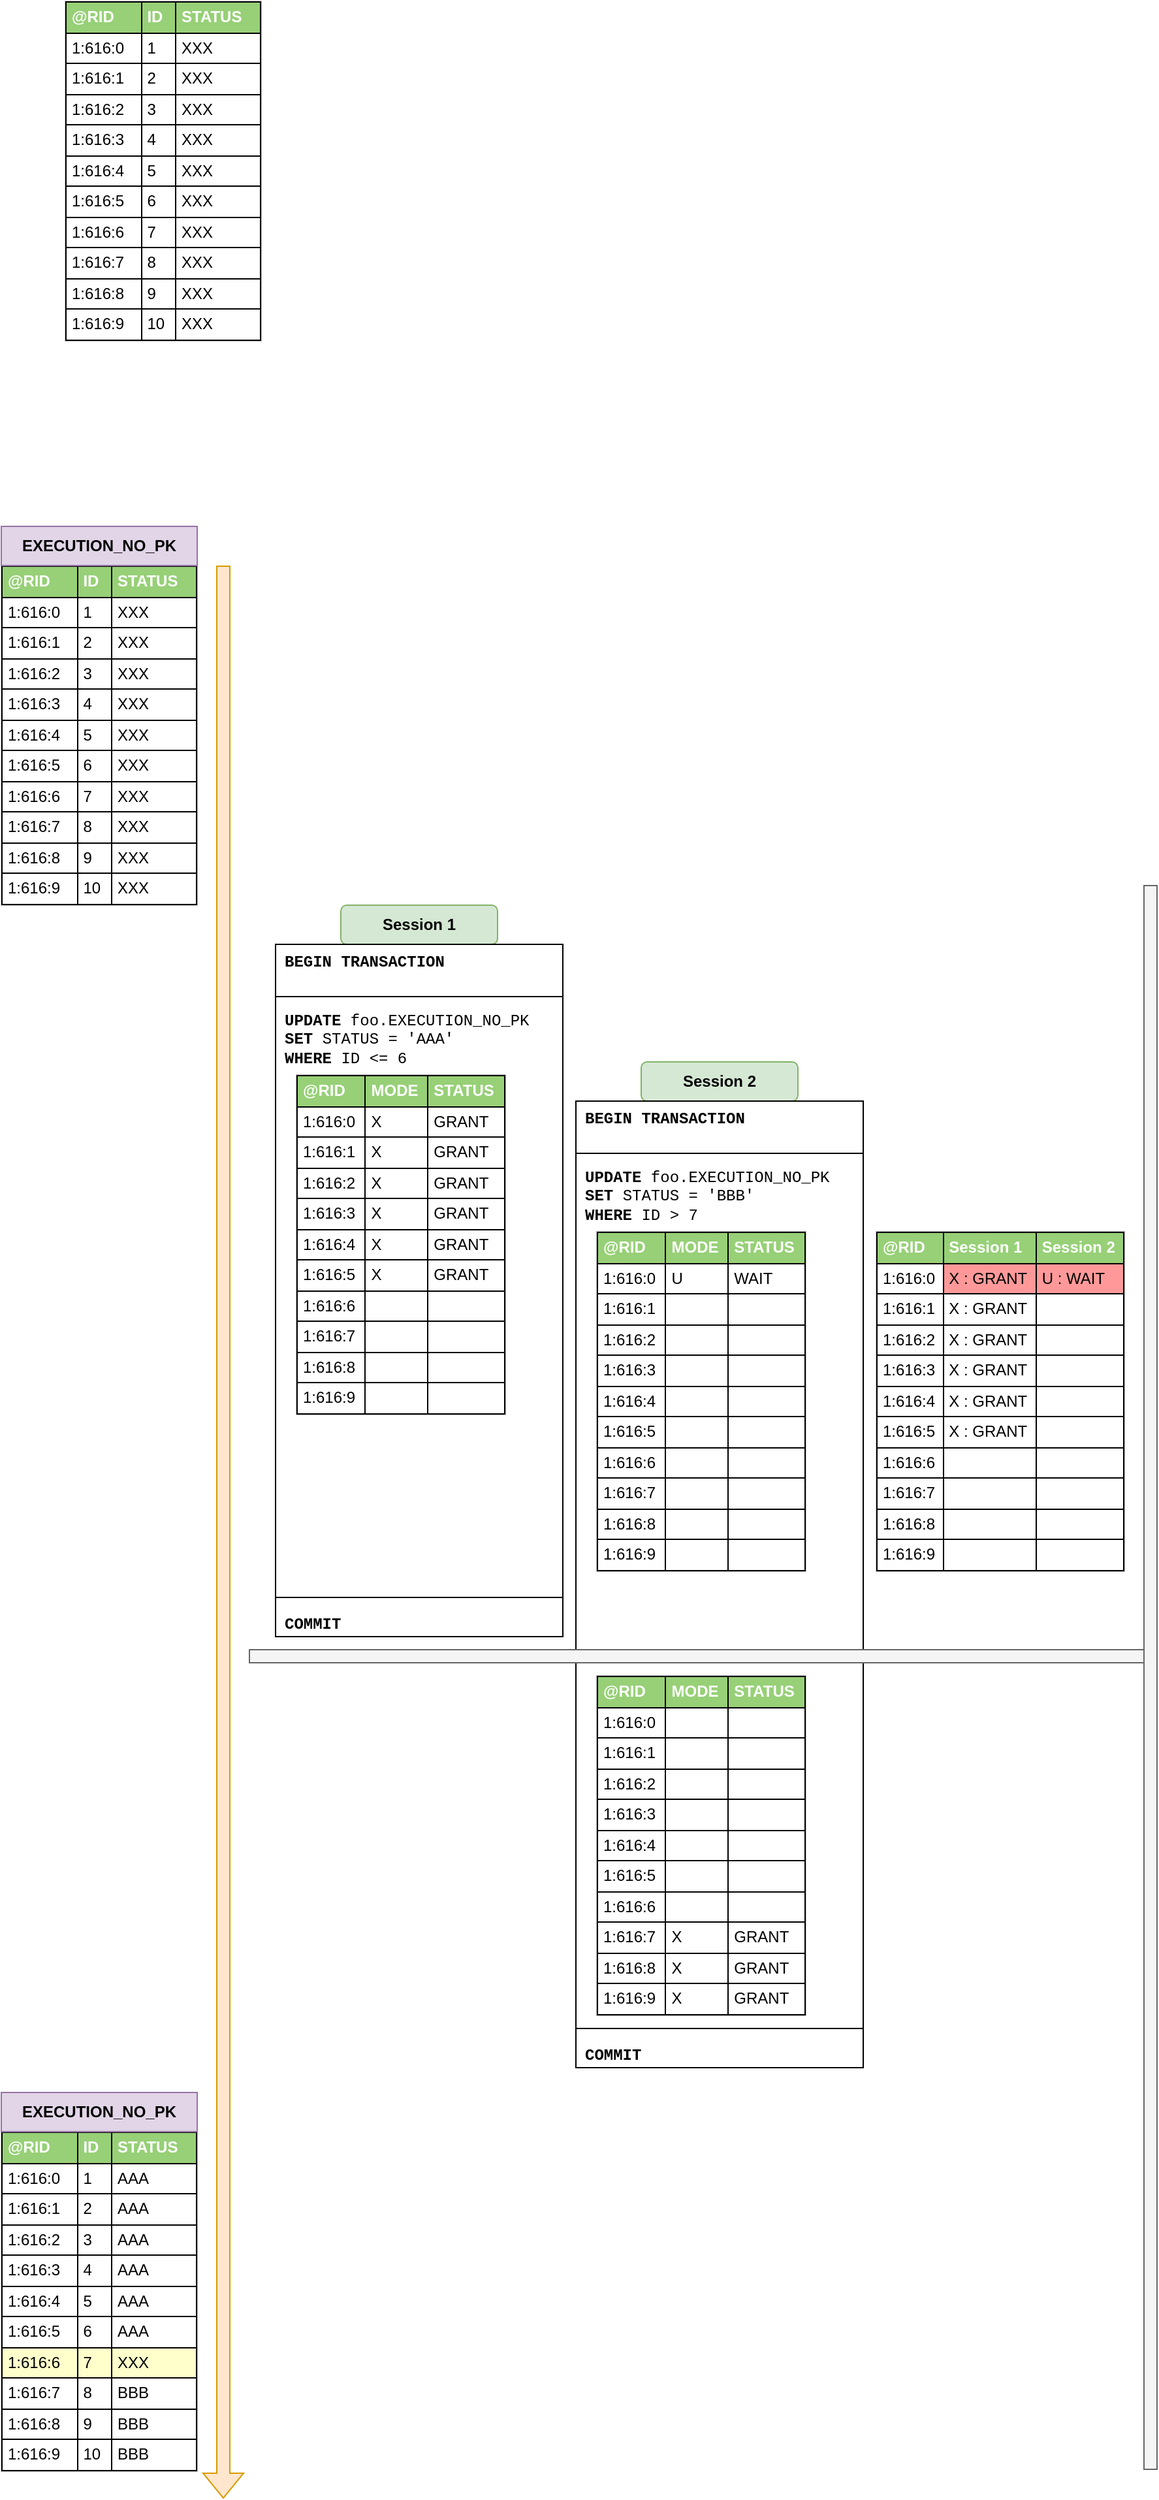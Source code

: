 <mxfile version="21.1.2" type="device" pages="2">
  <diagram id="53I4qKDEr6kbqqrc6_xm" name="NO INDEX">
    <mxGraphModel dx="1101" dy="1632" grid="0" gridSize="10" guides="1" tooltips="1" connect="1" arrows="1" fold="1" page="0" pageScale="1" pageWidth="827" pageHeight="1169" math="0" shadow="0">
      <root>
        <mxCell id="0" />
        <mxCell id="1" parent="0" />
        <mxCell id="HQeD0uwobpxXqa37XLjR-2" value="&lt;div&gt;&lt;b&gt;UPDATE &lt;/b&gt;foo.EXECUTION_NO_PK&lt;/div&gt;&lt;div&gt;&lt;b&gt;SET &lt;/b&gt;STATUS = &#39;AAA&#39;&lt;/div&gt;&lt;div&gt;&lt;b&gt;WHERE &lt;/b&gt;ID &amp;lt;= 6&lt;/div&gt;" style="rounded=0;whiteSpace=wrap;html=1;labelBackgroundColor=none;align=left;verticalAlign=top;fontFamily=Courier New;spacingLeft=5;spacingBottom=5;spacingTop=5;" parent="1" vertex="1">
          <mxGeometry x="280" y="40" width="220" height="460" as="geometry" />
        </mxCell>
        <mxCell id="HQeD0uwobpxXqa37XLjR-4" value="Session 1" style="rounded=1;whiteSpace=wrap;html=1;labelBackgroundColor=none;fontFamily=Helvetica;fillColor=#d5e8d4;strokeColor=#82b366;fontStyle=1" parent="1" vertex="1">
          <mxGeometry x="330" y="-30" width="120" height="30" as="geometry" />
        </mxCell>
        <mxCell id="HQeD0uwobpxXqa37XLjR-5" value="Session 2" style="rounded=1;whiteSpace=wrap;html=1;labelBackgroundColor=none;fontFamily=Helvetica;fillColor=#d5e8d4;strokeColor=#82b366;fontStyle=1" parent="1" vertex="1">
          <mxGeometry x="560" y="90" width="120" height="30" as="geometry" />
        </mxCell>
        <mxCell id="HQeD0uwobpxXqa37XLjR-7" value="&lt;div&gt;&lt;b&gt;BEGIN TRANSACTION&lt;/b&gt;&lt;/div&gt;" style="rounded=0;whiteSpace=wrap;html=1;labelBackgroundColor=none;align=left;verticalAlign=top;fontFamily=Courier New;spacingLeft=5;spacingBottom=0;spacingTop=0;" parent="1" vertex="1">
          <mxGeometry x="280" width="220" height="40" as="geometry" />
        </mxCell>
        <mxCell id="HQeD0uwobpxXqa37XLjR-8" value="&lt;div&gt;&lt;b&gt;COMMIT&lt;/b&gt;&lt;/div&gt;" style="rounded=0;whiteSpace=wrap;html=1;labelBackgroundColor=none;align=left;verticalAlign=bottom;fontFamily=Courier New;spacingLeft=5;spacingBottom=0;spacingTop=0;" parent="1" vertex="1">
          <mxGeometry x="280" y="500" width="220" height="30" as="geometry" />
        </mxCell>
        <mxCell id="HQeD0uwobpxXqa37XLjR-10" value="&lt;table border=&quot;1&quot; width=&quot;100%&quot; height=&quot;100%&quot; cellpadding=&quot;4&quot; style=&quot;width: 100%; height: 100%; border-collapse: collapse; background-color: rgb(255, 255, 255); border: 1px solid rgb(0, 0, 0);&quot;&gt;&lt;tbody&gt;&lt;tr style=&quot;color: rgb(255, 255, 255);&quot;&gt;&lt;th style=&quot;background-color: rgb(151, 208, 119);&quot; align=&quot;left&quot;&gt;@RID&lt;/th&gt;&lt;th style=&quot;background-color: rgb(151, 208, 119);&quot; align=&quot;left&quot;&gt;MODE&lt;/th&gt;&lt;th style=&quot;background-color: rgb(151, 208, 119);&quot; align=&quot;left&quot;&gt;STATUS&lt;/th&gt;&lt;/tr&gt;&lt;tr style=&quot;&quot;&gt;&lt;td&gt;1:616:0&lt;/td&gt;&lt;td&gt;X&lt;/td&gt;&lt;td&gt;GRANT&lt;/td&gt;&lt;/tr&gt;&lt;tr style=&quot;&quot;&gt;&lt;td&gt;1:616:1&lt;br&gt;&lt;/td&gt;&lt;td&gt;X&lt;/td&gt;&lt;td&gt;GRANT&lt;br&gt;&lt;/td&gt;&lt;/tr&gt;&lt;tr style=&quot;&quot;&gt;&lt;td&gt;1:616:2&lt;br&gt;&lt;/td&gt;&lt;td&gt;X&lt;/td&gt;&lt;td&gt;GRANT&lt;br&gt;&lt;/td&gt;&lt;/tr&gt;&lt;tr style=&quot;&quot;&gt;&lt;td style=&quot;&quot;&gt;1:616:3&lt;br&gt;&lt;/td&gt;&lt;td style=&quot;&quot;&gt;X&lt;/td&gt;&lt;td style=&quot;&quot;&gt;GRANT&lt;br&gt;&lt;/td&gt;&lt;/tr&gt;&lt;tr&gt;&lt;td&gt;1:616:4&lt;br&gt;&lt;/td&gt;&lt;td&gt;X&lt;/td&gt;&lt;td&gt;GRANT&lt;br&gt;&lt;/td&gt;&lt;/tr&gt;&lt;tr&gt;&lt;td&gt;1:616:5&lt;br&gt;&lt;/td&gt;&lt;td&gt;X&lt;/td&gt;&lt;td&gt;GRANT&lt;br&gt;&lt;/td&gt;&lt;/tr&gt;&lt;tr&gt;&lt;td&gt;1:616:6&lt;br&gt;&lt;/td&gt;&lt;td&gt;&lt;br&gt;&lt;/td&gt;&lt;td&gt;&lt;br&gt;&lt;/td&gt;&lt;/tr&gt;&lt;tr&gt;&lt;td&gt;1:616:7&lt;br&gt;&lt;/td&gt;&lt;td&gt;&lt;br&gt;&lt;/td&gt;&lt;td&gt;&lt;br&gt;&lt;/td&gt;&lt;/tr&gt;&lt;tr&gt;&lt;td&gt;1:616:8&lt;br&gt;&lt;/td&gt;&lt;td&gt;&lt;br&gt;&lt;/td&gt;&lt;td&gt;&lt;br&gt;&lt;/td&gt;&lt;/tr&gt;&lt;tr&gt;&lt;td&gt;1:616:9&lt;br&gt;&lt;/td&gt;&lt;td&gt;&lt;br&gt;&lt;/td&gt;&lt;td&gt;&lt;br&gt;&lt;/td&gt;&lt;/tr&gt;&lt;/tbody&gt;&lt;/table&gt;" style="text;html=1;strokeColor=#c0c0c0;fillColor=#ffffff;overflow=fill;rounded=0;" parent="1" vertex="1">
          <mxGeometry x="296" y="100" width="160" height="260" as="geometry" />
        </mxCell>
        <mxCell id="HQeD0uwobpxXqa37XLjR-11" value="&lt;table border=&quot;1&quot; width=&quot;100%&quot; height=&quot;100%&quot; cellpadding=&quot;4&quot; style=&quot;width: 100%; height: 100%; border-collapse: collapse; background-color: rgb(255, 255, 255); border: 1px solid rgb(0, 0, 0);&quot;&gt;&lt;tbody&gt;&lt;tr style=&quot;color: rgb(255, 255, 255);&quot;&gt;&lt;th style=&quot;background-color: rgb(151, 208, 119);&quot; align=&quot;left&quot;&gt;@RID&lt;/th&gt;&lt;th style=&quot;background-color: rgb(151, 208, 119);&quot; align=&quot;left&quot;&gt;ID&lt;/th&gt;&lt;th style=&quot;background-color: rgb(151, 208, 119);&quot; align=&quot;left&quot;&gt;STATUS&lt;/th&gt;&lt;/tr&gt;&lt;tr style=&quot;&quot;&gt;&lt;td&gt;1:616:0&lt;/td&gt;&lt;td&gt;1&lt;/td&gt;&lt;td&gt;AAA&lt;/td&gt;&lt;/tr&gt;&lt;tr style=&quot;&quot;&gt;&lt;td&gt;1:616:1&lt;br&gt;&lt;/td&gt;&lt;td&gt;2&lt;/td&gt;&lt;td&gt;AAA&lt;/td&gt;&lt;/tr&gt;&lt;tr style=&quot;&quot;&gt;&lt;td&gt;1:616:2&lt;br&gt;&lt;/td&gt;&lt;td&gt;3&lt;/td&gt;&lt;td&gt;AAA&lt;/td&gt;&lt;/tr&gt;&lt;tr style=&quot;&quot;&gt;&lt;td style=&quot;&quot;&gt;1:616:3&lt;br&gt;&lt;/td&gt;&lt;td style=&quot;&quot;&gt;4&lt;/td&gt;&lt;td style=&quot;&quot;&gt;AAA&lt;/td&gt;&lt;/tr&gt;&lt;tr&gt;&lt;td&gt;1:616:4&lt;br&gt;&lt;/td&gt;&lt;td&gt;5&lt;/td&gt;&lt;td&gt;AAA&lt;/td&gt;&lt;/tr&gt;&lt;tr&gt;&lt;td&gt;1:616:5&lt;br&gt;&lt;/td&gt;&lt;td&gt;6&lt;/td&gt;&lt;td&gt;AAA&lt;/td&gt;&lt;/tr&gt;&lt;tr&gt;&lt;td style=&quot;background-color: rgb(255, 255, 204);&quot;&gt;1:616:6&lt;br&gt;&lt;/td&gt;&lt;td style=&quot;background-color: rgb(255, 255, 204);&quot;&gt;7&lt;/td&gt;&lt;td style=&quot;background-color: rgb(255, 255, 204);&quot;&gt;XXX&lt;br&gt;&lt;/td&gt;&lt;/tr&gt;&lt;tr&gt;&lt;td&gt;1:616:7&lt;br&gt;&lt;/td&gt;&lt;td&gt;8&lt;/td&gt;&lt;td&gt;BBB&lt;br&gt;&lt;/td&gt;&lt;/tr&gt;&lt;tr&gt;&lt;td&gt;1:616:8&lt;br&gt;&lt;/td&gt;&lt;td&gt;9&lt;/td&gt;&lt;td&gt;BBB&lt;/td&gt;&lt;/tr&gt;&lt;tr&gt;&lt;td&gt;1:616:9&lt;br&gt;&lt;/td&gt;&lt;td&gt;10&lt;/td&gt;&lt;td&gt;BBB&lt;/td&gt;&lt;/tr&gt;&lt;/tbody&gt;&lt;/table&gt;" style="text;html=1;strokeColor=#c0c0c0;fillColor=#ffffff;overflow=fill;rounded=0;" parent="1" vertex="1">
          <mxGeometry x="70" y="909" width="150" height="260" as="geometry" />
        </mxCell>
        <mxCell id="HQeD0uwobpxXqa37XLjR-12" value="&lt;div&gt;&lt;b&gt;BEGIN TRANSACTION&lt;/b&gt;&lt;/div&gt;" style="rounded=0;whiteSpace=wrap;html=1;labelBackgroundColor=none;align=left;verticalAlign=top;fontFamily=Courier New;spacingLeft=5;spacingBottom=0;spacingTop=0;" parent="1" vertex="1">
          <mxGeometry x="510" y="120" width="220" height="40" as="geometry" />
        </mxCell>
        <mxCell id="HQeD0uwobpxXqa37XLjR-13" value="&lt;div&gt;&lt;b&gt;UPDATE &lt;/b&gt;foo.EXECUTION_NO_PK&lt;/div&gt;&lt;div&gt;&lt;b&gt;SET &lt;/b&gt;STATUS = &#39;BBB&#39;&lt;/div&gt;&lt;div&gt;&lt;b&gt;WHERE &lt;/b&gt;ID &amp;gt; 7&lt;/div&gt;" style="rounded=0;whiteSpace=wrap;html=1;labelBackgroundColor=none;align=left;verticalAlign=top;fontFamily=Courier New;spacingLeft=5;spacingBottom=5;spacingTop=5;" parent="1" vertex="1">
          <mxGeometry x="510" y="160" width="220" height="670" as="geometry" />
        </mxCell>
        <mxCell id="HQeD0uwobpxXqa37XLjR-14" value="&lt;div&gt;&lt;b&gt;COMMIT&lt;/b&gt;&lt;/div&gt;" style="rounded=0;whiteSpace=wrap;html=1;labelBackgroundColor=none;align=left;verticalAlign=bottom;fontFamily=Courier New;spacingLeft=5;spacingBottom=0;spacingTop=0;" parent="1" vertex="1">
          <mxGeometry x="510" y="830" width="220" height="30" as="geometry" />
        </mxCell>
        <mxCell id="HQeD0uwobpxXqa37XLjR-15" value="&lt;table border=&quot;1&quot; width=&quot;100%&quot; height=&quot;100%&quot; cellpadding=&quot;4&quot; style=&quot;width: 100%; height: 100%; border-collapse: collapse; background-color: rgb(255, 255, 255); border: 1px solid rgb(0, 0, 0);&quot;&gt;&lt;tbody&gt;&lt;tr style=&quot;color: rgb(255, 255, 255);&quot;&gt;&lt;th style=&quot;background-color: rgb(151, 208, 119);&quot; align=&quot;left&quot;&gt;@RID&lt;/th&gt;&lt;th style=&quot;background-color: rgb(151, 208, 119);&quot; align=&quot;left&quot;&gt;MODE&lt;/th&gt;&lt;th style=&quot;background-color: rgb(151, 208, 119);&quot; align=&quot;left&quot;&gt;STATUS&lt;/th&gt;&lt;/tr&gt;&lt;tr style=&quot;&quot;&gt;&lt;td&gt;1:616:0&lt;/td&gt;&lt;td&gt;U&lt;/td&gt;&lt;td&gt;WAIT&lt;/td&gt;&lt;/tr&gt;&lt;tr style=&quot;&quot;&gt;&lt;td&gt;1:616:1&lt;br&gt;&lt;/td&gt;&lt;td&gt;&lt;br&gt;&lt;/td&gt;&lt;td&gt;&lt;br&gt;&lt;/td&gt;&lt;/tr&gt;&lt;tr style=&quot;&quot;&gt;&lt;td&gt;1:616:2&lt;br&gt;&lt;/td&gt;&lt;td&gt;&lt;br&gt;&lt;/td&gt;&lt;td&gt;&lt;br&gt;&lt;/td&gt;&lt;/tr&gt;&lt;tr style=&quot;&quot;&gt;&lt;td style=&quot;&quot;&gt;1:616:3&lt;br&gt;&lt;/td&gt;&lt;td style=&quot;&quot;&gt;&lt;br&gt;&lt;/td&gt;&lt;td style=&quot;&quot;&gt;&lt;br&gt;&lt;/td&gt;&lt;/tr&gt;&lt;tr&gt;&lt;td&gt;1:616:4&lt;br&gt;&lt;/td&gt;&lt;td&gt;&lt;br&gt;&lt;/td&gt;&lt;td&gt;&lt;br&gt;&lt;/td&gt;&lt;/tr&gt;&lt;tr&gt;&lt;td&gt;1:616:5&lt;br&gt;&lt;/td&gt;&lt;td&gt;&lt;br&gt;&lt;/td&gt;&lt;td&gt;&lt;br&gt;&lt;/td&gt;&lt;/tr&gt;&lt;tr&gt;&lt;td&gt;1:616:6&lt;br&gt;&lt;/td&gt;&lt;td&gt;&lt;br&gt;&lt;/td&gt;&lt;td&gt;&lt;br&gt;&lt;/td&gt;&lt;/tr&gt;&lt;tr&gt;&lt;td&gt;1:616:7&lt;br&gt;&lt;/td&gt;&lt;td&gt;&lt;br&gt;&lt;/td&gt;&lt;td&gt;&lt;br&gt;&lt;/td&gt;&lt;/tr&gt;&lt;tr&gt;&lt;td&gt;1:616:8&lt;br&gt;&lt;/td&gt;&lt;td&gt;&lt;br&gt;&lt;/td&gt;&lt;td&gt;&lt;br&gt;&lt;/td&gt;&lt;/tr&gt;&lt;tr&gt;&lt;td&gt;1:616:9&lt;br&gt;&lt;/td&gt;&lt;td&gt;&lt;br&gt;&lt;/td&gt;&lt;td&gt;&lt;br&gt;&lt;/td&gt;&lt;/tr&gt;&lt;/tbody&gt;&lt;/table&gt;" style="text;html=1;strokeColor=#c0c0c0;fillColor=#ffffff;overflow=fill;rounded=0;" parent="1" vertex="1">
          <mxGeometry x="526" y="220" width="160" height="260" as="geometry" />
        </mxCell>
        <mxCell id="HQeD0uwobpxXqa37XLjR-16" value="&lt;table border=&quot;1&quot; width=&quot;100%&quot; height=&quot;100%&quot; cellpadding=&quot;4&quot; style=&quot;width: 100%; height: 100%; border-collapse: collapse; background-color: rgb(255, 255, 255); border: 1px solid rgb(0, 0, 0);&quot;&gt;&lt;tbody&gt;&lt;tr style=&quot;color: rgb(255, 255, 255);&quot;&gt;&lt;th style=&quot;background-color: rgb(151, 208, 119);&quot; align=&quot;left&quot;&gt;@RID&lt;/th&gt;&lt;th style=&quot;background-color: rgb(151, 208, 119);&quot; align=&quot;left&quot;&gt;MODE&lt;/th&gt;&lt;th style=&quot;background-color: rgb(151, 208, 119);&quot; align=&quot;left&quot;&gt;STATUS&lt;/th&gt;&lt;/tr&gt;&lt;tr style=&quot;&quot;&gt;&lt;td&gt;1:616:0&lt;/td&gt;&lt;td&gt;&lt;br&gt;&lt;/td&gt;&lt;td&gt;&lt;br&gt;&lt;/td&gt;&lt;/tr&gt;&lt;tr style=&quot;&quot;&gt;&lt;td&gt;1:616:1&lt;br&gt;&lt;/td&gt;&lt;td&gt;&lt;br&gt;&lt;/td&gt;&lt;td&gt;&lt;br&gt;&lt;/td&gt;&lt;/tr&gt;&lt;tr style=&quot;&quot;&gt;&lt;td&gt;1:616:2&lt;br&gt;&lt;/td&gt;&lt;td&gt;&lt;br&gt;&lt;/td&gt;&lt;td&gt;&lt;br&gt;&lt;/td&gt;&lt;/tr&gt;&lt;tr style=&quot;&quot;&gt;&lt;td style=&quot;&quot;&gt;1:616:3&lt;br&gt;&lt;/td&gt;&lt;td style=&quot;&quot;&gt;&lt;br&gt;&lt;/td&gt;&lt;td style=&quot;&quot;&gt;&lt;br&gt;&lt;/td&gt;&lt;/tr&gt;&lt;tr&gt;&lt;td&gt;1:616:4&lt;br&gt;&lt;/td&gt;&lt;td&gt;&lt;br&gt;&lt;/td&gt;&lt;td&gt;&lt;br&gt;&lt;/td&gt;&lt;/tr&gt;&lt;tr&gt;&lt;td&gt;1:616:5&lt;br&gt;&lt;/td&gt;&lt;td&gt;&lt;br&gt;&lt;/td&gt;&lt;td&gt;&lt;br&gt;&lt;/td&gt;&lt;/tr&gt;&lt;tr&gt;&lt;td&gt;1:616:6&lt;br&gt;&lt;/td&gt;&lt;td&gt;&lt;br&gt;&lt;/td&gt;&lt;td&gt;&lt;br&gt;&lt;/td&gt;&lt;/tr&gt;&lt;tr&gt;&lt;td&gt;1:616:7&lt;br&gt;&lt;/td&gt;&lt;td&gt;X&lt;/td&gt;&lt;td&gt;GRANT&lt;/td&gt;&lt;/tr&gt;&lt;tr&gt;&lt;td&gt;1:616:8&lt;br&gt;&lt;/td&gt;&lt;td&gt;X&lt;/td&gt;&lt;td&gt;GRANT&lt;/td&gt;&lt;/tr&gt;&lt;tr&gt;&lt;td&gt;1:616:9&lt;br&gt;&lt;/td&gt;&lt;td&gt;X&lt;/td&gt;&lt;td&gt;GRANT&lt;/td&gt;&lt;/tr&gt;&lt;/tbody&gt;&lt;/table&gt;" style="text;html=1;strokeColor=#c0c0c0;fillColor=#ffffff;overflow=fill;rounded=0;" parent="1" vertex="1">
          <mxGeometry x="526" y="560" width="160" height="260" as="geometry" />
        </mxCell>
        <mxCell id="HQeD0uwobpxXqa37XLjR-18" value="&lt;table border=&quot;1&quot; width=&quot;100%&quot; height=&quot;100%&quot; cellpadding=&quot;4&quot; style=&quot;width: 100%; height: 100%; border-collapse: collapse; background-color: rgb(255, 255, 255); border: 1px solid rgb(0, 0, 0);&quot;&gt;&lt;tbody&gt;&lt;tr style=&quot;color: rgb(255, 255, 255);&quot;&gt;&lt;th style=&quot;background-color: rgb(151, 208, 119);&quot; align=&quot;left&quot;&gt;@RID&lt;/th&gt;&lt;th style=&quot;background-color: rgb(151, 208, 119);&quot; align=&quot;left&quot;&gt;Session 1&lt;/th&gt;&lt;th style=&quot;background-color: rgb(151, 208, 119);&quot; align=&quot;left&quot;&gt;Session 2&lt;/th&gt;&lt;/tr&gt;&lt;tr style=&quot;&quot;&gt;&lt;td&gt;1:616:0&lt;/td&gt;&lt;td style=&quot;background-color: rgb(255, 153, 153);&quot;&gt;X : GRANT&lt;/td&gt;&lt;td style=&quot;background-color: rgb(255, 153, 153);&quot;&gt;U : WAIT&lt;/td&gt;&lt;/tr&gt;&lt;tr style=&quot;&quot;&gt;&lt;td&gt;1:616:1&lt;br&gt;&lt;/td&gt;&lt;td&gt;X&amp;nbsp;: GRANT&lt;/td&gt;&lt;td&gt;&lt;br&gt;&lt;/td&gt;&lt;/tr&gt;&lt;tr style=&quot;&quot;&gt;&lt;td&gt;1:616:2&lt;br&gt;&lt;/td&gt;&lt;td&gt;X&amp;nbsp;: GRANT&lt;/td&gt;&lt;td&gt;&lt;br&gt;&lt;/td&gt;&lt;/tr&gt;&lt;tr style=&quot;&quot;&gt;&lt;td style=&quot;&quot;&gt;1:616:3&lt;br&gt;&lt;/td&gt;&lt;td style=&quot;&quot;&gt;X&amp;nbsp;: GRANT&lt;/td&gt;&lt;td style=&quot;&quot;&gt;&lt;br&gt;&lt;/td&gt;&lt;/tr&gt;&lt;tr&gt;&lt;td&gt;1:616:4&lt;br&gt;&lt;/td&gt;&lt;td&gt;X&amp;nbsp;: GRANT&lt;/td&gt;&lt;td&gt;&lt;br&gt;&lt;/td&gt;&lt;/tr&gt;&lt;tr&gt;&lt;td&gt;1:616:5&lt;br&gt;&lt;/td&gt;&lt;td&gt;X&amp;nbsp;: GRANT&lt;/td&gt;&lt;td&gt;&lt;br&gt;&lt;/td&gt;&lt;/tr&gt;&lt;tr&gt;&lt;td&gt;1:616:6&lt;br&gt;&lt;/td&gt;&lt;td&gt;&lt;br&gt;&lt;/td&gt;&lt;td&gt;&lt;br&gt;&lt;/td&gt;&lt;/tr&gt;&lt;tr&gt;&lt;td&gt;1:616:7&lt;br&gt;&lt;/td&gt;&lt;td&gt;&lt;br&gt;&lt;/td&gt;&lt;td&gt;&lt;br&gt;&lt;/td&gt;&lt;/tr&gt;&lt;tr&gt;&lt;td&gt;1:616:8&lt;br&gt;&lt;/td&gt;&lt;td&gt;&lt;br&gt;&lt;/td&gt;&lt;td&gt;&lt;br&gt;&lt;/td&gt;&lt;/tr&gt;&lt;tr&gt;&lt;td&gt;1:616:9&lt;br&gt;&lt;/td&gt;&lt;td&gt;&lt;br&gt;&lt;/td&gt;&lt;td&gt;&lt;br&gt;&lt;/td&gt;&lt;/tr&gt;&lt;/tbody&gt;&lt;/table&gt;" style="text;html=1;strokeColor=#c0c0c0;fillColor=#ffffff;overflow=fill;rounded=0;" parent="1" vertex="1">
          <mxGeometry x="740" y="220" width="190" height="260" as="geometry" />
        </mxCell>
        <mxCell id="HQeD0uwobpxXqa37XLjR-19" value="" style="shape=flexArrow;endArrow=classic;html=1;rounded=0;fontFamily=Helvetica;fillColor=#ffe6cc;strokeColor=#d79b00;" parent="1" edge="1">
          <mxGeometry width="50" height="50" relative="1" as="geometry">
            <mxPoint x="240" y="-290" as="sourcePoint" />
            <mxPoint x="240" y="1190" as="targetPoint" />
          </mxGeometry>
        </mxCell>
        <mxCell id="HQeD0uwobpxXqa37XLjR-20" value="" style="rounded=0;whiteSpace=wrap;html=1;labelBackgroundColor=none;fontFamily=Helvetica;fillColor=#f5f5f5;strokeColor=#666666;fontColor=#333333;" parent="1" vertex="1">
          <mxGeometry x="260" y="540" width="690" height="10" as="geometry" />
        </mxCell>
        <mxCell id="guT31FLYsXXl6KStu_ry-2" value="EXECUTION_NO_PK" style="rounded=0;whiteSpace=wrap;html=1;fillColor=#e1d5e7;strokeColor=#9673a6;fontStyle=1" parent="1" vertex="1">
          <mxGeometry x="70" y="879" width="150" height="30" as="geometry" />
        </mxCell>
        <mxCell id="5kbSQxdAUydemz-pBGqZ-1" value="&lt;table border=&quot;1&quot; width=&quot;100%&quot; height=&quot;100%&quot; cellpadding=&quot;4&quot; style=&quot;width: 100%; height: 100%; border-collapse: collapse; background-color: rgb(255, 255, 255); border: 1px solid rgb(0, 0, 0);&quot;&gt;&lt;tbody&gt;&lt;tr style=&quot;color: rgb(255, 255, 255);&quot;&gt;&lt;th style=&quot;background-color: rgb(151, 208, 119);&quot; align=&quot;left&quot;&gt;@RID&lt;/th&gt;&lt;th style=&quot;background-color: rgb(151, 208, 119);&quot; align=&quot;left&quot;&gt;ID&lt;/th&gt;&lt;th style=&quot;background-color: rgb(151, 208, 119);&quot; align=&quot;left&quot;&gt;STATUS&lt;/th&gt;&lt;/tr&gt;&lt;tr style=&quot;&quot;&gt;&lt;td&gt;1:616:0&lt;/td&gt;&lt;td&gt;1&lt;/td&gt;&lt;td&gt;XXX&lt;/td&gt;&lt;/tr&gt;&lt;tr style=&quot;&quot;&gt;&lt;td&gt;1:616:1&lt;br&gt;&lt;/td&gt;&lt;td&gt;2&lt;/td&gt;&lt;td&gt;&lt;span style=&quot;&quot;&gt;XXX&lt;/span&gt;&lt;/td&gt;&lt;/tr&gt;&lt;tr style=&quot;&quot;&gt;&lt;td&gt;1:616:2&lt;br&gt;&lt;/td&gt;&lt;td&gt;3&lt;/td&gt;&lt;td&gt;XXX&lt;/td&gt;&lt;/tr&gt;&lt;tr style=&quot;&quot;&gt;&lt;td style=&quot;&quot;&gt;1:616:3&lt;br&gt;&lt;/td&gt;&lt;td style=&quot;&quot;&gt;4&lt;/td&gt;&lt;td style=&quot;&quot;&gt;XXX&lt;/td&gt;&lt;/tr&gt;&lt;tr&gt;&lt;td&gt;1:616:4&lt;br&gt;&lt;/td&gt;&lt;td&gt;5&lt;/td&gt;&lt;td&gt;XXX&lt;br&gt;&lt;/td&gt;&lt;/tr&gt;&lt;tr&gt;&lt;td&gt;1:616:5&lt;br&gt;&lt;/td&gt;&lt;td&gt;6&lt;/td&gt;&lt;td&gt;XXX&lt;br&gt;&lt;/td&gt;&lt;/tr&gt;&lt;tr&gt;&lt;td&gt;1:616:6&lt;br&gt;&lt;/td&gt;&lt;td&gt;7&lt;/td&gt;&lt;td&gt;XXX&lt;br&gt;&lt;/td&gt;&lt;/tr&gt;&lt;tr&gt;&lt;td&gt;1:616:7&lt;br&gt;&lt;/td&gt;&lt;td&gt;8&lt;/td&gt;&lt;td&gt;XXX&lt;br&gt;&lt;/td&gt;&lt;/tr&gt;&lt;tr&gt;&lt;td&gt;1:616:8&lt;br&gt;&lt;/td&gt;&lt;td&gt;9&lt;/td&gt;&lt;td&gt;XXX&lt;br&gt;&lt;/td&gt;&lt;/tr&gt;&lt;tr&gt;&lt;td&gt;1:616:9&lt;br&gt;&lt;/td&gt;&lt;td&gt;10&lt;/td&gt;&lt;td&gt;XXX&lt;br&gt;&lt;/td&gt;&lt;/tr&gt;&lt;/tbody&gt;&lt;/table&gt;" style="text;html=1;strokeColor=#c0c0c0;fillColor=#ffffff;overflow=fill;rounded=0;" parent="1" vertex="1">
          <mxGeometry x="70" y="-290" width="150" height="260" as="geometry" />
        </mxCell>
        <mxCell id="5kbSQxdAUydemz-pBGqZ-2" value="EXECUTION_NO_PK" style="rounded=0;whiteSpace=wrap;html=1;fillColor=#e1d5e7;strokeColor=#9673a6;fontStyle=1" parent="1" vertex="1">
          <mxGeometry x="70" y="-320" width="150" height="30" as="geometry" />
        </mxCell>
        <mxCell id="5kbSQxdAUydemz-pBGqZ-5" value="" style="rounded=0;whiteSpace=wrap;html=1;labelBackgroundColor=none;fontFamily=Helvetica;fillColor=#f5f5f5;strokeColor=#666666;fontColor=#333333;rotation=90;" parent="1" vertex="1">
          <mxGeometry x="343.75" y="556.25" width="1212.5" height="10" as="geometry" />
        </mxCell>
        <mxCell id="xCUi-T2dbf9sDKa4k8iC-1" value="&lt;table border=&quot;1&quot; width=&quot;100%&quot; height=&quot;100%&quot; cellpadding=&quot;4&quot; style=&quot;width: 100%; height: 100%; border-collapse: collapse; background-color: rgb(255, 255, 255); border: 1px solid rgb(0, 0, 0);&quot;&gt;&lt;tbody&gt;&lt;tr style=&quot;color: rgb(255, 255, 255);&quot;&gt;&lt;th style=&quot;background-color: rgb(151, 208, 119);&quot; align=&quot;left&quot;&gt;@RID&lt;/th&gt;&lt;th style=&quot;background-color: rgb(151, 208, 119);&quot; align=&quot;left&quot;&gt;ID&lt;/th&gt;&lt;th style=&quot;background-color: rgb(151, 208, 119);&quot; align=&quot;left&quot;&gt;STATUS&lt;/th&gt;&lt;/tr&gt;&lt;tr style=&quot;&quot;&gt;&lt;td&gt;1:616:0&lt;/td&gt;&lt;td&gt;1&lt;/td&gt;&lt;td&gt;XXX&lt;/td&gt;&lt;/tr&gt;&lt;tr style=&quot;&quot;&gt;&lt;td&gt;1:616:1&lt;br&gt;&lt;/td&gt;&lt;td&gt;2&lt;/td&gt;&lt;td&gt;&lt;span style=&quot;&quot;&gt;XXX&lt;/span&gt;&lt;/td&gt;&lt;/tr&gt;&lt;tr style=&quot;&quot;&gt;&lt;td&gt;1:616:2&lt;br&gt;&lt;/td&gt;&lt;td&gt;3&lt;/td&gt;&lt;td&gt;XXX&lt;/td&gt;&lt;/tr&gt;&lt;tr style=&quot;&quot;&gt;&lt;td style=&quot;&quot;&gt;1:616:3&lt;br&gt;&lt;/td&gt;&lt;td style=&quot;&quot;&gt;4&lt;/td&gt;&lt;td style=&quot;&quot;&gt;XXX&lt;/td&gt;&lt;/tr&gt;&lt;tr&gt;&lt;td&gt;1:616:4&lt;br&gt;&lt;/td&gt;&lt;td&gt;5&lt;/td&gt;&lt;td&gt;XXX&lt;br&gt;&lt;/td&gt;&lt;/tr&gt;&lt;tr&gt;&lt;td&gt;1:616:5&lt;br&gt;&lt;/td&gt;&lt;td&gt;6&lt;/td&gt;&lt;td&gt;XXX&lt;br&gt;&lt;/td&gt;&lt;/tr&gt;&lt;tr&gt;&lt;td&gt;1:616:6&lt;br&gt;&lt;/td&gt;&lt;td&gt;7&lt;/td&gt;&lt;td&gt;XXX&lt;br&gt;&lt;/td&gt;&lt;/tr&gt;&lt;tr&gt;&lt;td&gt;1:616:7&lt;br&gt;&lt;/td&gt;&lt;td&gt;8&lt;/td&gt;&lt;td&gt;XXX&lt;br&gt;&lt;/td&gt;&lt;/tr&gt;&lt;tr&gt;&lt;td&gt;1:616:8&lt;br&gt;&lt;/td&gt;&lt;td&gt;9&lt;/td&gt;&lt;td&gt;XXX&lt;br&gt;&lt;/td&gt;&lt;/tr&gt;&lt;tr&gt;&lt;td&gt;1:616:9&lt;br&gt;&lt;/td&gt;&lt;td&gt;10&lt;/td&gt;&lt;td&gt;XXX&lt;br&gt;&lt;/td&gt;&lt;/tr&gt;&lt;/tbody&gt;&lt;/table&gt;" style="text;html=1;strokeColor=#c0c0c0;fillColor=#ffffff;overflow=fill;rounded=0;" vertex="1" parent="1">
          <mxGeometry x="119" y="-722" width="150" height="260" as="geometry" />
        </mxCell>
      </root>
    </mxGraphModel>
  </diagram>
  <diagram name="WITH INDEX" id="KgS2-Kou_1_AbL3J_WTg">
    <mxGraphModel dx="1101" dy="1232" grid="0" gridSize="10" guides="1" tooltips="1" connect="1" arrows="1" fold="1" page="0" pageScale="1" pageWidth="827" pageHeight="1169" math="0" shadow="0">
      <root>
        <mxCell id="4hJL-tQH6FbzYeLpvIyz-0" />
        <mxCell id="4hJL-tQH6FbzYeLpvIyz-1" parent="4hJL-tQH6FbzYeLpvIyz-0" />
        <mxCell id="4hJL-tQH6FbzYeLpvIyz-2" value="&lt;table border=&quot;1&quot; width=&quot;100%&quot; height=&quot;100%&quot; cellpadding=&quot;4&quot; style=&quot;width: 100%; height: 100%; border-collapse: collapse; background-color: rgb(255, 255, 255); border: 1px solid rgb(0, 0, 0);&quot;&gt;&lt;tbody&gt;&lt;tr style=&quot;color: rgb(255, 255, 255);&quot;&gt;&lt;th style=&quot;background-color: rgb(151, 208, 119);&quot; align=&quot;left&quot;&gt;@KEY&lt;/th&gt;&lt;th style=&quot;background-color: rgb(151, 208, 119);&quot; align=&quot;left&quot;&gt;ID&lt;/th&gt;&lt;th style=&quot;background-color: rgb(151, 208, 119);&quot; align=&quot;left&quot;&gt;STATUS&lt;/th&gt;&lt;/tr&gt;&lt;tr style=&quot;&quot;&gt;&lt;td&gt;8194&lt;br&gt;&lt;/td&gt;&lt;td&gt;1&lt;/td&gt;&lt;td&gt;XXX&lt;/td&gt;&lt;/tr&gt;&lt;tr style=&quot;&quot;&gt;&lt;td&gt;61a0&lt;br&gt;&lt;/td&gt;&lt;td&gt;2&lt;/td&gt;&lt;td&gt;&lt;span style=&quot;&quot;&gt;XXX&lt;/span&gt;&lt;/td&gt;&lt;/tr&gt;&lt;tr style=&quot;&quot;&gt;&lt;td&gt;98ec&lt;br&gt;&lt;/td&gt;&lt;td&gt;3&lt;/td&gt;&lt;td&gt;XXX&lt;/td&gt;&lt;/tr&gt;&lt;tr style=&quot;&quot;&gt;&lt;td style=&quot;&quot;&gt;a0c9&lt;br&gt;&lt;/td&gt;&lt;td style=&quot;&quot;&gt;4&lt;/td&gt;&lt;td style=&quot;&quot;&gt;XXX&lt;/td&gt;&lt;/tr&gt;&lt;tr&gt;&lt;td&gt;5985&lt;br&gt;&lt;/td&gt;&lt;td&gt;5&lt;/td&gt;&lt;td&gt;XXX&lt;br&gt;&lt;/td&gt;&lt;/tr&gt;&lt;tr&gt;&lt;td&gt;b9b1&lt;br&gt;&lt;/td&gt;&lt;td&gt;6&lt;/td&gt;&lt;td&gt;XXX&lt;br&gt;&lt;/td&gt;&lt;/tr&gt;&lt;tr&gt;&lt;td&gt;40fd&lt;/td&gt;&lt;td&gt;7&lt;/td&gt;&lt;td&gt;XXX&lt;br&gt;&lt;/td&gt;&lt;/tr&gt;&lt;tr&gt;&lt;td&gt;c9fb&lt;br&gt;&lt;/td&gt;&lt;td&gt;8&lt;/td&gt;&lt;td&gt;XXX&lt;br&gt;&lt;/td&gt;&lt;/tr&gt;&lt;tr&gt;&lt;td&gt;30b7&lt;br&gt;&lt;/td&gt;&lt;td&gt;9&lt;/td&gt;&lt;td&gt;XXX&lt;br&gt;&lt;/td&gt;&lt;/tr&gt;&lt;tr&gt;&lt;td&gt;d083&lt;br&gt;&lt;/td&gt;&lt;td&gt;10&lt;/td&gt;&lt;td&gt;XXX&lt;br&gt;&lt;/td&gt;&lt;/tr&gt;&lt;/tbody&gt;&lt;/table&gt;" style="text;html=1;strokeColor=#c0c0c0;fillColor=#ffffff;overflow=fill;rounded=0;" vertex="1" parent="4hJL-tQH6FbzYeLpvIyz-1">
          <mxGeometry x="70" y="-290" width="150" height="260" as="geometry" />
        </mxCell>
        <mxCell id="4hJL-tQH6FbzYeLpvIyz-16" value="" style="shape=flexArrow;endArrow=classic;html=1;rounded=0;fontFamily=Helvetica;fillColor=#ffe6cc;strokeColor=#d79b00;" edge="1" parent="4hJL-tQH6FbzYeLpvIyz-1">
          <mxGeometry width="50" height="50" relative="1" as="geometry">
            <mxPoint x="240" y="-290" as="sourcePoint" />
            <mxPoint x="240" y="930" as="targetPoint" />
          </mxGeometry>
        </mxCell>
        <mxCell id="4hJL-tQH6FbzYeLpvIyz-18" value="FOO_LOCK_TABLE_PK" style="rounded=0;whiteSpace=wrap;html=1;fillColor=#e1d5e7;strokeColor=#9673a6;fontStyle=1" vertex="1" parent="4hJL-tQH6FbzYeLpvIyz-1">
          <mxGeometry x="70" y="-320" width="150" height="30" as="geometry" />
        </mxCell>
        <mxCell id="4hJL-tQH6FbzYeLpvIyz-22" value="&lt;table border=&quot;1&quot; width=&quot;100%&quot; height=&quot;100%&quot; cellpadding=&quot;4&quot; style=&quot;width: 100%; height: 100%; border-collapse: collapse; background-color: rgb(255, 255, 255); border: 1px solid rgb(0, 0, 0);&quot;&gt;&lt;tbody&gt;&lt;tr style=&quot;color: rgb(255, 255, 255);&quot;&gt;&lt;th style=&quot;background-color: rgb(151, 208, 119);&quot; align=&quot;left&quot;&gt;@KEY&lt;/th&gt;&lt;th style=&quot;background-color: rgb(151, 208, 119);&quot; align=&quot;left&quot;&gt;ID&lt;/th&gt;&lt;th style=&quot;background-color: rgb(151, 208, 119);&quot; align=&quot;left&quot;&gt;STATUS&lt;/th&gt;&lt;/tr&gt;&lt;tr style=&quot;&quot;&gt;&lt;td&gt;8194&lt;br&gt;&lt;/td&gt;&lt;td&gt;1&lt;/td&gt;&lt;td&gt;AAA&lt;/td&gt;&lt;/tr&gt;&lt;tr style=&quot;&quot;&gt;&lt;td&gt;61a0&lt;br&gt;&lt;/td&gt;&lt;td&gt;2&lt;/td&gt;&lt;td&gt;AAA&lt;/td&gt;&lt;/tr&gt;&lt;tr style=&quot;&quot;&gt;&lt;td&gt;98ec&lt;br&gt;&lt;/td&gt;&lt;td&gt;3&lt;/td&gt;&lt;td&gt;AAA&lt;/td&gt;&lt;/tr&gt;&lt;tr style=&quot;&quot;&gt;&lt;td style=&quot;&quot;&gt;a0c9&lt;br&gt;&lt;/td&gt;&lt;td style=&quot;&quot;&gt;4&lt;/td&gt;&lt;td style=&quot;&quot;&gt;AAA&lt;/td&gt;&lt;/tr&gt;&lt;tr&gt;&lt;td&gt;5985&lt;br&gt;&lt;/td&gt;&lt;td&gt;5&lt;/td&gt;&lt;td&gt;AAA&lt;/td&gt;&lt;/tr&gt;&lt;tr&gt;&lt;td&gt;b9b1&lt;br&gt;&lt;/td&gt;&lt;td&gt;6&lt;/td&gt;&lt;td&gt;AAA&lt;/td&gt;&lt;/tr&gt;&lt;tr&gt;&lt;td style=&quot;background-color: rgb(255, 255, 204);&quot;&gt;40fd&lt;br&gt;&lt;/td&gt;&lt;td style=&quot;background-color: rgb(255, 255, 204);&quot;&gt;7&lt;/td&gt;&lt;td style=&quot;background-color: rgb(255, 255, 204);&quot;&gt;XXX&lt;br&gt;&lt;/td&gt;&lt;/tr&gt;&lt;tr&gt;&lt;td&gt;c9fb&lt;br&gt;&lt;/td&gt;&lt;td&gt;8&lt;/td&gt;&lt;td&gt;BBB&lt;/td&gt;&lt;/tr&gt;&lt;tr&gt;&lt;td&gt;30b7&lt;br&gt;&lt;/td&gt;&lt;td&gt;9&lt;/td&gt;&lt;td&gt;BBB&lt;/td&gt;&lt;/tr&gt;&lt;tr&gt;&lt;td&gt;d083&lt;br&gt;&lt;/td&gt;&lt;td&gt;10&lt;/td&gt;&lt;td&gt;BBB&lt;/td&gt;&lt;/tr&gt;&lt;/tbody&gt;&lt;/table&gt;" style="text;html=1;strokeColor=#c0c0c0;fillColor=#ffffff;overflow=fill;rounded=0;" vertex="1" parent="4hJL-tQH6FbzYeLpvIyz-1">
          <mxGeometry x="70" y="670" width="150" height="260" as="geometry" />
        </mxCell>
        <mxCell id="4hJL-tQH6FbzYeLpvIyz-23" value="FOO_LOCK_TABLE_PK" style="rounded=0;whiteSpace=wrap;html=1;fillColor=#e1d5e7;strokeColor=#9673a6;fontStyle=1" vertex="1" parent="4hJL-tQH6FbzYeLpvIyz-1">
          <mxGeometry x="70" y="640" width="150" height="30" as="geometry" />
        </mxCell>
        <mxCell id="4hJL-tQH6FbzYeLpvIyz-24" value="" style="rounded=0;whiteSpace=wrap;html=1;labelBackgroundColor=none;fontFamily=Helvetica;fillColor=#f5f5f5;strokeColor=#666666;fontColor=#333333;rotation=90;" vertex="1" parent="4hJL-tQH6FbzYeLpvIyz-1">
          <mxGeometry x="461.88" y="438.13" width="976.25" height="10" as="geometry" />
        </mxCell>
        <mxCell id="4hJL-tQH6FbzYeLpvIyz-25" value="&lt;div&gt;&lt;b&gt;UPDATE &lt;/b&gt;foo.EXECUTION_PK&lt;/div&gt;&lt;div&gt;&lt;b&gt;SET &lt;/b&gt;STATUS = &#39;AAA&#39;&lt;/div&gt;&lt;div&gt;&lt;b&gt;WHERE &lt;/b&gt;ID &amp;lt;= 6&lt;/div&gt;" style="rounded=0;whiteSpace=wrap;html=1;labelBackgroundColor=none;align=left;verticalAlign=top;fontFamily=Courier New;spacingLeft=5;spacingBottom=5;spacingTop=5;" vertex="1" parent="4hJL-tQH6FbzYeLpvIyz-1">
          <mxGeometry x="260" y="40" width="220" height="460" as="geometry" />
        </mxCell>
        <mxCell id="4hJL-tQH6FbzYeLpvIyz-26" value="Session 3" style="rounded=1;whiteSpace=wrap;html=1;labelBackgroundColor=none;fontFamily=Helvetica;fillColor=#d5e8d4;strokeColor=#82b366;fontStyle=1" vertex="1" parent="4hJL-tQH6FbzYeLpvIyz-1">
          <mxGeometry x="310" y="-30" width="120" height="30" as="geometry" />
        </mxCell>
        <mxCell id="4hJL-tQH6FbzYeLpvIyz-27" value="&lt;div&gt;&lt;b&gt;BEGIN TRANSACTION&lt;/b&gt;&lt;/div&gt;" style="rounded=0;whiteSpace=wrap;html=1;labelBackgroundColor=none;align=left;verticalAlign=top;fontFamily=Courier New;spacingLeft=5;spacingBottom=0;spacingTop=0;" vertex="1" parent="4hJL-tQH6FbzYeLpvIyz-1">
          <mxGeometry x="260" width="220" height="40" as="geometry" />
        </mxCell>
        <mxCell id="4hJL-tQH6FbzYeLpvIyz-28" value="&lt;div&gt;&lt;b&gt;COMMIT&lt;/b&gt;&lt;/div&gt;" style="rounded=0;whiteSpace=wrap;html=1;labelBackgroundColor=none;align=left;verticalAlign=bottom;fontFamily=Courier New;spacingLeft=5;spacingBottom=0;spacingTop=0;" vertex="1" parent="4hJL-tQH6FbzYeLpvIyz-1">
          <mxGeometry x="260" y="500" width="220" height="30" as="geometry" />
        </mxCell>
        <mxCell id="4hJL-tQH6FbzYeLpvIyz-29" value="&lt;table border=&quot;1&quot; width=&quot;100%&quot; height=&quot;100%&quot; cellpadding=&quot;4&quot; style=&quot;width: 100%; height: 100%; border-collapse: collapse; background-color: rgb(255, 255, 255); border: 1px solid rgb(0, 0, 0);&quot;&gt;&lt;tbody&gt;&lt;tr style=&quot;color: rgb(255, 255, 255);&quot;&gt;&lt;th style=&quot;background-color: rgb(151, 208, 119);&quot; align=&quot;left&quot;&gt;@KEY&lt;/th&gt;&lt;th style=&quot;background-color: rgb(151, 208, 119);&quot; align=&quot;left&quot;&gt;MODE&lt;/th&gt;&lt;th style=&quot;background-color: rgb(151, 208, 119);&quot; align=&quot;left&quot;&gt;STATUS&lt;/th&gt;&lt;/tr&gt;&lt;tr style=&quot;&quot;&gt;&lt;td&gt;8194&lt;br&gt;&lt;/td&gt;&lt;td&gt;X&lt;/td&gt;&lt;td&gt;GRANT&lt;/td&gt;&lt;/tr&gt;&lt;tr style=&quot;&quot;&gt;&lt;td&gt;61a0&lt;br&gt;&lt;/td&gt;&lt;td&gt;X&lt;/td&gt;&lt;td&gt;GRANT&lt;/td&gt;&lt;/tr&gt;&lt;tr style=&quot;&quot;&gt;&lt;td&gt;98ec&lt;br&gt;&lt;/td&gt;&lt;td&gt;X&lt;/td&gt;&lt;td&gt;GRANT&lt;/td&gt;&lt;/tr&gt;&lt;tr style=&quot;&quot;&gt;&lt;td style=&quot;&quot;&gt;a0c9&lt;br&gt;&lt;/td&gt;&lt;td style=&quot;&quot;&gt;X&lt;/td&gt;&lt;td style=&quot;&quot;&gt;GRANT&lt;/td&gt;&lt;/tr&gt;&lt;tr&gt;&lt;td&gt;5985&lt;br&gt;&lt;/td&gt;&lt;td&gt;X&lt;/td&gt;&lt;td&gt;GRANT&lt;/td&gt;&lt;/tr&gt;&lt;tr&gt;&lt;td&gt;b9b1&lt;br&gt;&lt;/td&gt;&lt;td&gt;X&lt;/td&gt;&lt;td&gt;GRANT&lt;/td&gt;&lt;/tr&gt;&lt;tr&gt;&lt;td&gt;40fd&lt;/td&gt;&lt;td&gt;&lt;br&gt;&lt;/td&gt;&lt;td&gt;&lt;br&gt;&lt;/td&gt;&lt;/tr&gt;&lt;tr&gt;&lt;td&gt;c9fb&lt;br&gt;&lt;/td&gt;&lt;td&gt;&lt;br&gt;&lt;/td&gt;&lt;td&gt;&lt;br&gt;&lt;/td&gt;&lt;/tr&gt;&lt;tr&gt;&lt;td&gt;30b7&lt;br&gt;&lt;/td&gt;&lt;td&gt;&lt;br&gt;&lt;/td&gt;&lt;td&gt;&lt;br&gt;&lt;/td&gt;&lt;/tr&gt;&lt;tr&gt;&lt;td&gt;d083&lt;br&gt;&lt;/td&gt;&lt;td&gt;&lt;br&gt;&lt;/td&gt;&lt;td&gt;&lt;br&gt;&lt;/td&gt;&lt;/tr&gt;&lt;/tbody&gt;&lt;/table&gt;" style="text;html=1;strokeColor=#c0c0c0;fillColor=#ffffff;overflow=fill;rounded=0;" vertex="1" parent="4hJL-tQH6FbzYeLpvIyz-1">
          <mxGeometry x="280" y="100" width="150" height="260" as="geometry" />
        </mxCell>
        <mxCell id="4hJL-tQH6FbzYeLpvIyz-30" value="Session 4" style="rounded=1;whiteSpace=wrap;html=1;labelBackgroundColor=none;fontFamily=Helvetica;fillColor=#d5e8d4;strokeColor=#82b366;fontStyle=1" vertex="1" parent="4hJL-tQH6FbzYeLpvIyz-1">
          <mxGeometry x="540" y="150" width="120" height="30" as="geometry" />
        </mxCell>
        <mxCell id="4hJL-tQH6FbzYeLpvIyz-31" value="&lt;div&gt;&lt;b&gt;BEGIN TRANSACTION&lt;/b&gt;&lt;/div&gt;" style="rounded=0;whiteSpace=wrap;html=1;labelBackgroundColor=none;align=left;verticalAlign=top;fontFamily=Courier New;spacingLeft=5;spacingBottom=0;spacingTop=0;" vertex="1" parent="4hJL-tQH6FbzYeLpvIyz-1">
          <mxGeometry x="490" y="180" width="220" height="40" as="geometry" />
        </mxCell>
        <mxCell id="4hJL-tQH6FbzYeLpvIyz-32" value="&lt;div&gt;&lt;b&gt;UPDATE &lt;/b&gt;foo.EXECUTION_PK&lt;/div&gt;&lt;div&gt;&lt;b&gt;SET &lt;/b&gt;STATUS = &#39;BBB&#39;&lt;/div&gt;&lt;div&gt;&lt;b&gt;WHERE &lt;/b&gt;ID &amp;gt; 7&lt;/div&gt;" style="rounded=0;whiteSpace=wrap;html=1;labelBackgroundColor=none;align=left;verticalAlign=top;fontFamily=Courier New;spacingLeft=5;spacingBottom=5;spacingTop=5;" vertex="1" parent="4hJL-tQH6FbzYeLpvIyz-1">
          <mxGeometry x="490" y="220" width="220" height="370" as="geometry" />
        </mxCell>
        <mxCell id="4hJL-tQH6FbzYeLpvIyz-33" value="&lt;div&gt;&lt;b&gt;COMMIT&lt;/b&gt;&lt;/div&gt;" style="rounded=0;whiteSpace=wrap;html=1;labelBackgroundColor=none;align=left;verticalAlign=bottom;fontFamily=Courier New;spacingLeft=5;spacingBottom=0;spacingTop=0;" vertex="1" parent="4hJL-tQH6FbzYeLpvIyz-1">
          <mxGeometry x="490" y="590" width="220" height="30" as="geometry" />
        </mxCell>
        <mxCell id="4hJL-tQH6FbzYeLpvIyz-34" value="&lt;table border=&quot;1&quot; width=&quot;100%&quot; height=&quot;100%&quot; cellpadding=&quot;4&quot; style=&quot;width: 100%; height: 100%; border-collapse: collapse; background-color: rgb(255, 255, 255); border: 1px solid rgb(0, 0, 0);&quot;&gt;&lt;tbody&gt;&lt;tr style=&quot;color: rgb(255, 255, 255);&quot;&gt;&lt;th style=&quot;background-color: rgb(151, 208, 119);&quot; align=&quot;left&quot;&gt;@KEY&lt;/th&gt;&lt;th style=&quot;background-color: rgb(151, 208, 119);&quot; align=&quot;left&quot;&gt;MODE&lt;/th&gt;&lt;th style=&quot;background-color: rgb(151, 208, 119);&quot; align=&quot;left&quot;&gt;STATUS&lt;/th&gt;&lt;/tr&gt;&lt;tr style=&quot;&quot;&gt;&lt;td&gt;8194&lt;br&gt;&lt;/td&gt;&lt;td&gt;&lt;br&gt;&lt;/td&gt;&lt;td&gt;&lt;br&gt;&lt;/td&gt;&lt;/tr&gt;&lt;tr style=&quot;&quot;&gt;&lt;td&gt;61a0&lt;br&gt;&lt;/td&gt;&lt;td&gt;&lt;br&gt;&lt;/td&gt;&lt;td&gt;&lt;br&gt;&lt;/td&gt;&lt;/tr&gt;&lt;tr style=&quot;&quot;&gt;&lt;td&gt;98ec&lt;br&gt;&lt;/td&gt;&lt;td&gt;&lt;br&gt;&lt;/td&gt;&lt;td&gt;&lt;br&gt;&lt;/td&gt;&lt;/tr&gt;&lt;tr style=&quot;&quot;&gt;&lt;td style=&quot;&quot;&gt;a0c9&lt;br&gt;&lt;/td&gt;&lt;td style=&quot;&quot;&gt;&lt;br&gt;&lt;/td&gt;&lt;td style=&quot;&quot;&gt;&lt;br&gt;&lt;/td&gt;&lt;/tr&gt;&lt;tr&gt;&lt;td&gt;5985&lt;br&gt;&lt;/td&gt;&lt;td&gt;&lt;br&gt;&lt;/td&gt;&lt;td&gt;&lt;br&gt;&lt;/td&gt;&lt;/tr&gt;&lt;tr&gt;&lt;td&gt;b9b1&lt;br&gt;&lt;/td&gt;&lt;td&gt;&lt;br&gt;&lt;/td&gt;&lt;td&gt;&lt;br&gt;&lt;/td&gt;&lt;/tr&gt;&lt;tr&gt;&lt;td&gt;40fd&lt;/td&gt;&lt;td&gt;&lt;br&gt;&lt;/td&gt;&lt;td&gt;&lt;br&gt;&lt;/td&gt;&lt;/tr&gt;&lt;tr&gt;&lt;td&gt;c9fb&lt;br&gt;&lt;/td&gt;&lt;td&gt;X&lt;/td&gt;&lt;td&gt;GRANT&lt;br&gt;&lt;/td&gt;&lt;/tr&gt;&lt;tr&gt;&lt;td&gt;30b7&lt;br&gt;&lt;/td&gt;&lt;td&gt;X&lt;/td&gt;&lt;td&gt;GRANT&lt;/td&gt;&lt;/tr&gt;&lt;tr&gt;&lt;td&gt;d083&lt;br&gt;&lt;/td&gt;&lt;td&gt;X&lt;/td&gt;&lt;td&gt;GRANT&lt;/td&gt;&lt;/tr&gt;&lt;/tbody&gt;&lt;/table&gt;" style="text;html=1;strokeColor=#c0c0c0;fillColor=#ffffff;overflow=fill;rounded=0;" vertex="1" parent="4hJL-tQH6FbzYeLpvIyz-1">
          <mxGeometry x="510" y="290" width="150" height="260" as="geometry" />
        </mxCell>
        <mxCell id="4hJL-tQH6FbzYeLpvIyz-35" value="&lt;table border=&quot;1&quot; width=&quot;100%&quot; height=&quot;100%&quot; cellpadding=&quot;4&quot; style=&quot;width: 100%; height: 100%; border-collapse: collapse; background-color: rgb(255, 255, 255); border: 1px solid rgb(0, 0, 0);&quot;&gt;&lt;tbody&gt;&lt;tr style=&quot;color: rgb(255, 255, 255);&quot;&gt;&lt;th style=&quot;background-color: rgb(151, 208, 119);&quot; align=&quot;left&quot;&gt;@KEY&lt;/th&gt;&lt;th style=&quot;background-color: rgb(151, 208, 119);&quot; align=&quot;left&quot;&gt;SESSION 3&lt;/th&gt;&lt;th style=&quot;background-color: rgb(151, 208, 119);&quot; align=&quot;left&quot;&gt;SESSION 4&lt;/th&gt;&lt;/tr&gt;&lt;tr style=&quot;&quot;&gt;&lt;td&gt;8194&lt;br&gt;&lt;/td&gt;&lt;td&gt;X : GRANT&lt;/td&gt;&lt;td&gt;&lt;br&gt;&lt;/td&gt;&lt;/tr&gt;&lt;tr style=&quot;&quot;&gt;&lt;td&gt;61a0&lt;br&gt;&lt;/td&gt;&lt;td&gt;X : GRANT&lt;br&gt;&lt;/td&gt;&lt;td&gt;&lt;br&gt;&lt;/td&gt;&lt;/tr&gt;&lt;tr style=&quot;&quot;&gt;&lt;td&gt;98ec&lt;br&gt;&lt;/td&gt;&lt;td&gt;X : GRANT&lt;br&gt;&lt;/td&gt;&lt;td&gt;&lt;br&gt;&lt;/td&gt;&lt;/tr&gt;&lt;tr style=&quot;&quot;&gt;&lt;td style=&quot;&quot;&gt;a0c9&lt;br&gt;&lt;/td&gt;&lt;td style=&quot;&quot;&gt;X : GRANT&lt;br&gt;&lt;/td&gt;&lt;td style=&quot;&quot;&gt;&lt;br&gt;&lt;/td&gt;&lt;/tr&gt;&lt;tr&gt;&lt;td&gt;5985&lt;br&gt;&lt;/td&gt;&lt;td&gt;X : GRANT&lt;br&gt;&lt;/td&gt;&lt;td&gt;&lt;br&gt;&lt;/td&gt;&lt;/tr&gt;&lt;tr&gt;&lt;td&gt;b9b1&lt;br&gt;&lt;/td&gt;&lt;td&gt;X : GRANT&lt;br&gt;&lt;/td&gt;&lt;td&gt;&lt;br&gt;&lt;/td&gt;&lt;/tr&gt;&lt;tr&gt;&lt;td&gt;40fd&lt;/td&gt;&lt;td&gt;&lt;br&gt;&lt;/td&gt;&lt;td&gt;&lt;br&gt;&lt;/td&gt;&lt;/tr&gt;&lt;tr&gt;&lt;td&gt;c9fb&lt;br&gt;&lt;/td&gt;&lt;td&gt;&lt;br&gt;&lt;/td&gt;&lt;td&gt;X : GRANT&lt;br&gt;&lt;/td&gt;&lt;/tr&gt;&lt;tr&gt;&lt;td&gt;30b7&lt;br&gt;&lt;/td&gt;&lt;td&gt;&lt;br&gt;&lt;/td&gt;&lt;td&gt;X : GRANT&lt;br&gt;&lt;/td&gt;&lt;/tr&gt;&lt;tr&gt;&lt;td&gt;d083&lt;br&gt;&lt;/td&gt;&lt;td&gt;&lt;br&gt;&lt;/td&gt;&lt;td&gt;X : GRANT&lt;br&gt;&lt;/td&gt;&lt;/tr&gt;&lt;/tbody&gt;&lt;/table&gt;" style="text;html=1;strokeColor=#c0c0c0;fillColor=#ffffff;overflow=fill;rounded=0;" vertex="1" parent="4hJL-tQH6FbzYeLpvIyz-1">
          <mxGeometry x="720" y="240" width="200" height="260" as="geometry" />
        </mxCell>
      </root>
    </mxGraphModel>
  </diagram>
</mxfile>
